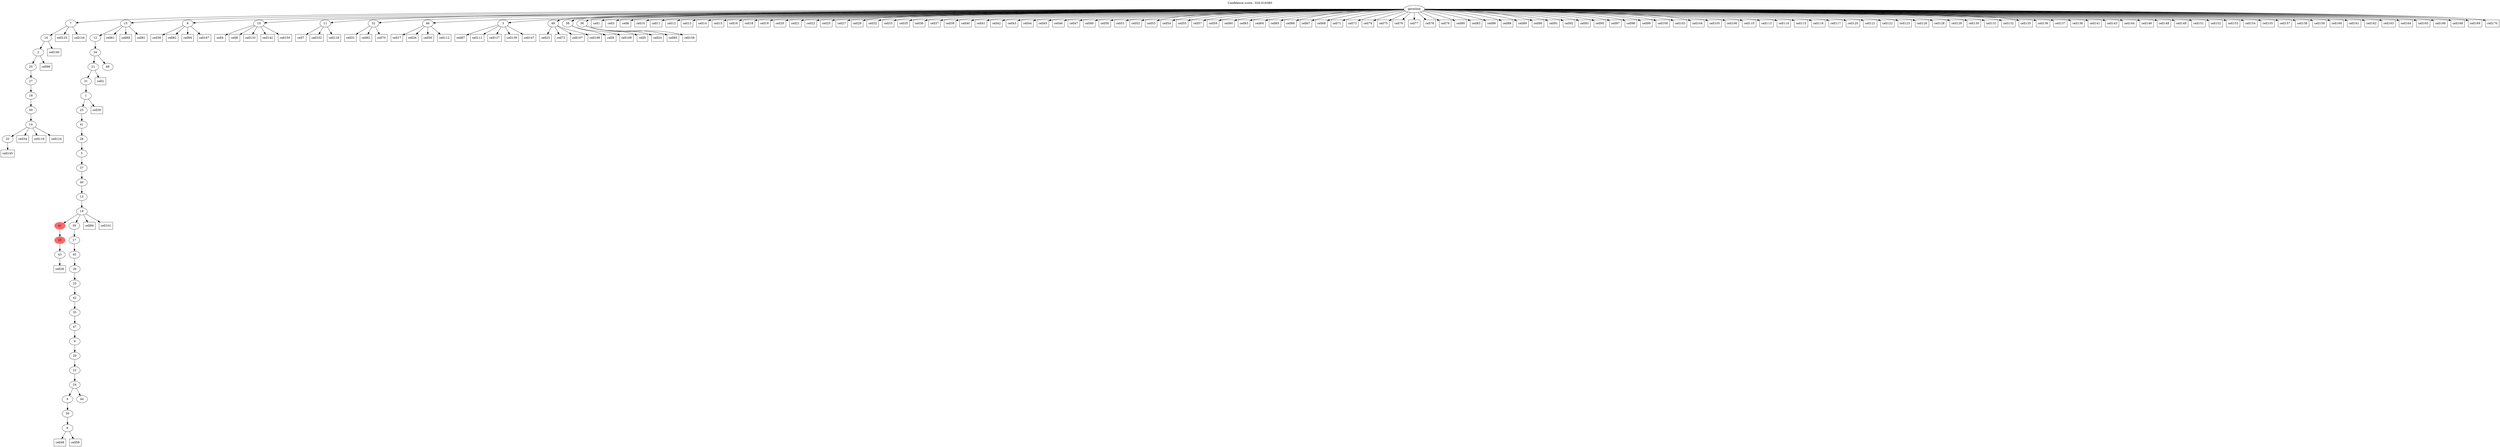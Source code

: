 digraph g {
	"46" -> "47";
	"47" [label="33"];
	"45" -> "46";
	"46" [label="14"];
	"44" -> "45";
	"45" [label="50"];
	"43" -> "44";
	"44" [label="18"];
	"42" -> "43";
	"43" [label="27"];
	"41" -> "42";
	"42" [label="20"];
	"40" -> "41";
	"41" [label="2"];
	"39" -> "40";
	"40" [label="16"];
	"34" -> "35";
	"35" [label="43"];
	"33" -> "34";
	"34" [color=indianred1, style=filled, label="25"];
	"30" -> "31";
	"31" [label="6"];
	"29" -> "30";
	"30" [label="30"];
	"28" -> "29";
	"29" [label="4"];
	"28" -> "32";
	"32" [label="44"];
	"27" -> "28";
	"28" [label="24"];
	"26" -> "27";
	"27" [label="22"];
	"25" -> "26";
	"26" [label="29"];
	"24" -> "25";
	"25" [label="9"];
	"23" -> "24";
	"24" [label="47"];
	"22" -> "23";
	"23" [label="35"];
	"21" -> "22";
	"22" [label="42"];
	"20" -> "21";
	"21" [label="23"];
	"19" -> "20";
	"20" [label="26"];
	"18" -> "19";
	"19" [label="45"];
	"17" -> "18";
	"18" [label="17"];
	"16" -> "17";
	"17" [label="39"];
	"16" -> "33";
	"33" [color=indianred1, style=filled, label="41"];
	"15" -> "16";
	"16" [label="19"];
	"14" -> "15";
	"15" [label="13"];
	"13" -> "14";
	"14" [label="40"];
	"12" -> "13";
	"13" [label="37"];
	"11" -> "12";
	"12" [label="5"];
	"10" -> "11";
	"11" [label="28"];
	"9" -> "10";
	"10" [label="41"];
	"8" -> "9";
	"9" [label="25"];
	"7" -> "8";
	"8" [label="1"];
	"6" -> "7";
	"7" [label="31"];
	"5" -> "6";
	"6" [label="21"];
	"5" -> "36";
	"36" [label="48"];
	"4" -> "5";
	"5" [label="34"];
	"3" -> "4";
	"4" [label="12"];
	"0" -> "1";
	"1" [label="8"];
	"0" -> "2";
	"2" [label="10"];
	"0" -> "3";
	"3" [label="15"];
	"0" -> "37";
	"37" [label="11"];
	"0" -> "38";
	"38" [label="32"];
	"0" -> "39";
	"39" [label="7"];
	"0" -> "48";
	"48" [label="46"];
	"0" -> "49";
	"49" [label="3"];
	"0" -> "50";
	"50" [label="49"];
	"0" -> "51";
	"51" [label="38"];
	"0" -> "52";
	"52" [label="36"];
	"0" [label="germline"];
	"0" -> "cell1";
	"cell1" [shape=box];
	"6" -> "cell2";
	"cell2" [shape=box];
	"0" -> "cell3";
	"cell3" [shape=box];
	"2" -> "cell4";
	"cell4" [shape=box];
	"52" -> "cell5";
	"cell5" [shape=box];
	"0" -> "cell6";
	"cell6" [shape=box];
	"37" -> "cell7";
	"cell7" [shape=box];
	"2" -> "cell8";
	"cell8" [shape=box];
	"51" -> "cell9";
	"cell9" [shape=box];
	"0" -> "cell10";
	"cell10" [shape=box];
	"0" -> "cell11";
	"cell11" [shape=box];
	"0" -> "cell12";
	"cell12" [shape=box];
	"0" -> "cell13";
	"cell13" [shape=box];
	"0" -> "cell14";
	"cell14" [shape=box];
	"0" -> "cell15";
	"cell15" [shape=box];
	"0" -> "cell16";
	"cell16" [shape=box];
	"48" -> "cell17";
	"cell17" [shape=box];
	"0" -> "cell18";
	"cell18" [shape=box];
	"0" -> "cell19";
	"cell19" [shape=box];
	"0" -> "cell20";
	"cell20" [shape=box];
	"0" -> "cell21";
	"cell21" [shape=box];
	"0" -> "cell22";
	"cell22" [shape=box];
	"50" -> "cell23";
	"cell23" [shape=box];
	"52" -> "cell24";
	"cell24" [shape=box];
	"0" -> "cell25";
	"cell25" [shape=box];
	"48" -> "cell26";
	"cell26" [shape=box];
	"0" -> "cell27";
	"cell27" [shape=box];
	"35" -> "cell28";
	"cell28" [shape=box];
	"0" -> "cell29";
	"cell29" [shape=box];
	"8" -> "cell30";
	"cell30" [shape=box];
	"38" -> "cell31";
	"cell31" [shape=box];
	"0" -> "cell32";
	"cell32" [shape=box];
	"0" -> "cell33";
	"cell33" [shape=box];
	"46" -> "cell34";
	"cell34" [shape=box];
	"0" -> "cell35";
	"cell35" [shape=box];
	"0" -> "cell36";
	"cell36" [shape=box];
	"0" -> "cell37";
	"cell37" [shape=box];
	"1" -> "cell38";
	"cell38" [shape=box];
	"0" -> "cell39";
	"cell39" [shape=box];
	"0" -> "cell40";
	"cell40" [shape=box];
	"0" -> "cell41";
	"cell41" [shape=box];
	"0" -> "cell42";
	"cell42" [shape=box];
	"0" -> "cell43";
	"cell43" [shape=box];
	"0" -> "cell44";
	"cell44" [shape=box];
	"0" -> "cell45";
	"cell45" [shape=box];
	"0" -> "cell46";
	"cell46" [shape=box];
	"0" -> "cell47";
	"cell47" [shape=box];
	"31" -> "cell48";
	"cell48" [shape=box];
	"0" -> "cell49";
	"cell49" [shape=box];
	"0" -> "cell50";
	"cell50" [shape=box];
	"0" -> "cell51";
	"cell51" [shape=box];
	"0" -> "cell52";
	"cell52" [shape=box];
	"0" -> "cell53";
	"cell53" [shape=box];
	"0" -> "cell54";
	"cell54" [shape=box];
	"0" -> "cell55";
	"cell55" [shape=box];
	"48" -> "cell56";
	"cell56" [shape=box];
	"0" -> "cell57";
	"cell57" [shape=box];
	"31" -> "cell58";
	"cell58" [shape=box];
	"0" -> "cell59";
	"cell59" [shape=box];
	"0" -> "cell60";
	"cell60" [shape=box];
	"3" -> "cell61";
	"cell61" [shape=box];
	"38" -> "cell62";
	"cell62" [shape=box];
	"0" -> "cell63";
	"cell63" [shape=box];
	"0" -> "cell64";
	"cell64" [shape=box];
	"0" -> "cell65";
	"cell65" [shape=box];
	"0" -> "cell66";
	"cell66" [shape=box];
	"0" -> "cell67";
	"cell67" [shape=box];
	"0" -> "cell68";
	"cell68" [shape=box];
	"3" -> "cell69";
	"cell69" [shape=box];
	"38" -> "cell70";
	"cell70" [shape=box];
	"0" -> "cell71";
	"cell71" [shape=box];
	"50" -> "cell72";
	"cell72" [shape=box];
	"0" -> "cell73";
	"cell73" [shape=box];
	"0" -> "cell74";
	"cell74" [shape=box];
	"0" -> "cell75";
	"cell75" [shape=box];
	"0" -> "cell76";
	"cell76" [shape=box];
	"0" -> "cell77";
	"cell77" [shape=box];
	"0" -> "cell78";
	"cell78" [shape=box];
	"0" -> "cell79";
	"cell79" [shape=box];
	"0" -> "cell80";
	"cell80" [shape=box];
	"3" -> "cell81";
	"cell81" [shape=box];
	"1" -> "cell82";
	"cell82" [shape=box];
	"0" -> "cell83";
	"cell83" [shape=box];
	"16" -> "cell84";
	"cell84" [shape=box];
	"52" -> "cell85";
	"cell85" [shape=box];
	"0" -> "cell86";
	"cell86" [shape=box];
	"49" -> "cell87";
	"cell87" [shape=box];
	"0" -> "cell88";
	"cell88" [shape=box];
	"0" -> "cell89";
	"cell89" [shape=box];
	"0" -> "cell90";
	"cell90" [shape=box];
	"0" -> "cell91";
	"cell91" [shape=box];
	"0" -> "cell92";
	"cell92" [shape=box];
	"0" -> "cell93";
	"cell93" [shape=box];
	"1" -> "cell94";
	"cell94" [shape=box];
	"0" -> "cell95";
	"cell95" [shape=box];
	"41" -> "cell96";
	"cell96" [shape=box];
	"0" -> "cell97";
	"cell97" [shape=box];
	"0" -> "cell98";
	"cell98" [shape=box];
	"0" -> "cell99";
	"cell99" [shape=box];
	"0" -> "cell100";
	"cell100" [shape=box];
	"16" -> "cell101";
	"cell101" [shape=box];
	"37" -> "cell102";
	"cell102" [shape=box];
	"0" -> "cell103";
	"cell103" [shape=box];
	"0" -> "cell104";
	"cell104" [shape=box];
	"0" -> "cell105";
	"cell105" [shape=box];
	"0" -> "cell106";
	"cell106" [shape=box];
	"50" -> "cell107";
	"cell107" [shape=box];
	"50" -> "cell108";
	"cell108" [shape=box];
	"51" -> "cell109";
	"cell109" [shape=box];
	"0" -> "cell110";
	"cell110" [shape=box];
	"49" -> "cell111";
	"cell111" [shape=box];
	"48" -> "cell112";
	"cell112" [shape=box];
	"0" -> "cell113";
	"cell113" [shape=box];
	"0" -> "cell114";
	"cell114" [shape=box];
	"0" -> "cell115";
	"cell115" [shape=box];
	"0" -> "cell116";
	"cell116" [shape=box];
	"0" -> "cell117";
	"cell117" [shape=box];
	"37" -> "cell118";
	"cell118" [shape=box];
	"46" -> "cell119";
	"cell119" [shape=box];
	"0" -> "cell120";
	"cell120" [shape=box];
	"0" -> "cell121";
	"cell121" [shape=box];
	"0" -> "cell122";
	"cell122" [shape=box];
	"0" -> "cell123";
	"cell123" [shape=box];
	"46" -> "cell124";
	"cell124" [shape=box];
	"39" -> "cell125";
	"cell125" [shape=box];
	"0" -> "cell126";
	"cell126" [shape=box];
	"49" -> "cell127";
	"cell127" [shape=box];
	"0" -> "cell128";
	"cell128" [shape=box];
	"0" -> "cell129";
	"cell129" [shape=box];
	"0" -> "cell130";
	"cell130" [shape=box];
	"0" -> "cell131";
	"cell131" [shape=box];
	"0" -> "cell132";
	"cell132" [shape=box];
	"2" -> "cell133";
	"cell133" [shape=box];
	"39" -> "cell134";
	"cell134" [shape=box];
	"0" -> "cell135";
	"cell135" [shape=box];
	"0" -> "cell136";
	"cell136" [shape=box];
	"0" -> "cell137";
	"cell137" [shape=box];
	"0" -> "cell138";
	"cell138" [shape=box];
	"49" -> "cell139";
	"cell139" [shape=box];
	"40" -> "cell140";
	"cell140" [shape=box];
	"0" -> "cell141";
	"cell141" [shape=box];
	"2" -> "cell142";
	"cell142" [shape=box];
	"0" -> "cell143";
	"cell143" [shape=box];
	"0" -> "cell144";
	"cell144" [shape=box];
	"47" -> "cell145";
	"cell145" [shape=box];
	"0" -> "cell146";
	"cell146" [shape=box];
	"49" -> "cell147";
	"cell147" [shape=box];
	"0" -> "cell148";
	"cell148" [shape=box];
	"0" -> "cell149";
	"cell149" [shape=box];
	"2" -> "cell150";
	"cell150" [shape=box];
	"0" -> "cell151";
	"cell151" [shape=box];
	"0" -> "cell152";
	"cell152" [shape=box];
	"0" -> "cell153";
	"cell153" [shape=box];
	"0" -> "cell154";
	"cell154" [shape=box];
	"0" -> "cell155";
	"cell155" [shape=box];
	"52" -> "cell156";
	"cell156" [shape=box];
	"0" -> "cell157";
	"cell157" [shape=box];
	"0" -> "cell158";
	"cell158" [shape=box];
	"0" -> "cell159";
	"cell159" [shape=box];
	"0" -> "cell160";
	"cell160" [shape=box];
	"0" -> "cell161";
	"cell161" [shape=box];
	"0" -> "cell162";
	"cell162" [shape=box];
	"0" -> "cell163";
	"cell163" [shape=box];
	"0" -> "cell164";
	"cell164" [shape=box];
	"0" -> "cell165";
	"cell165" [shape=box];
	"0" -> "cell166";
	"cell166" [shape=box];
	"1" -> "cell167";
	"cell167" [shape=box];
	"0" -> "cell168";
	"cell168" [shape=box];
	"0" -> "cell169";
	"cell169" [shape=box];
	"0" -> "cell170";
	"cell170" [shape=box];
	labelloc="t";
	label="Confidence score: -520.616380";
}
